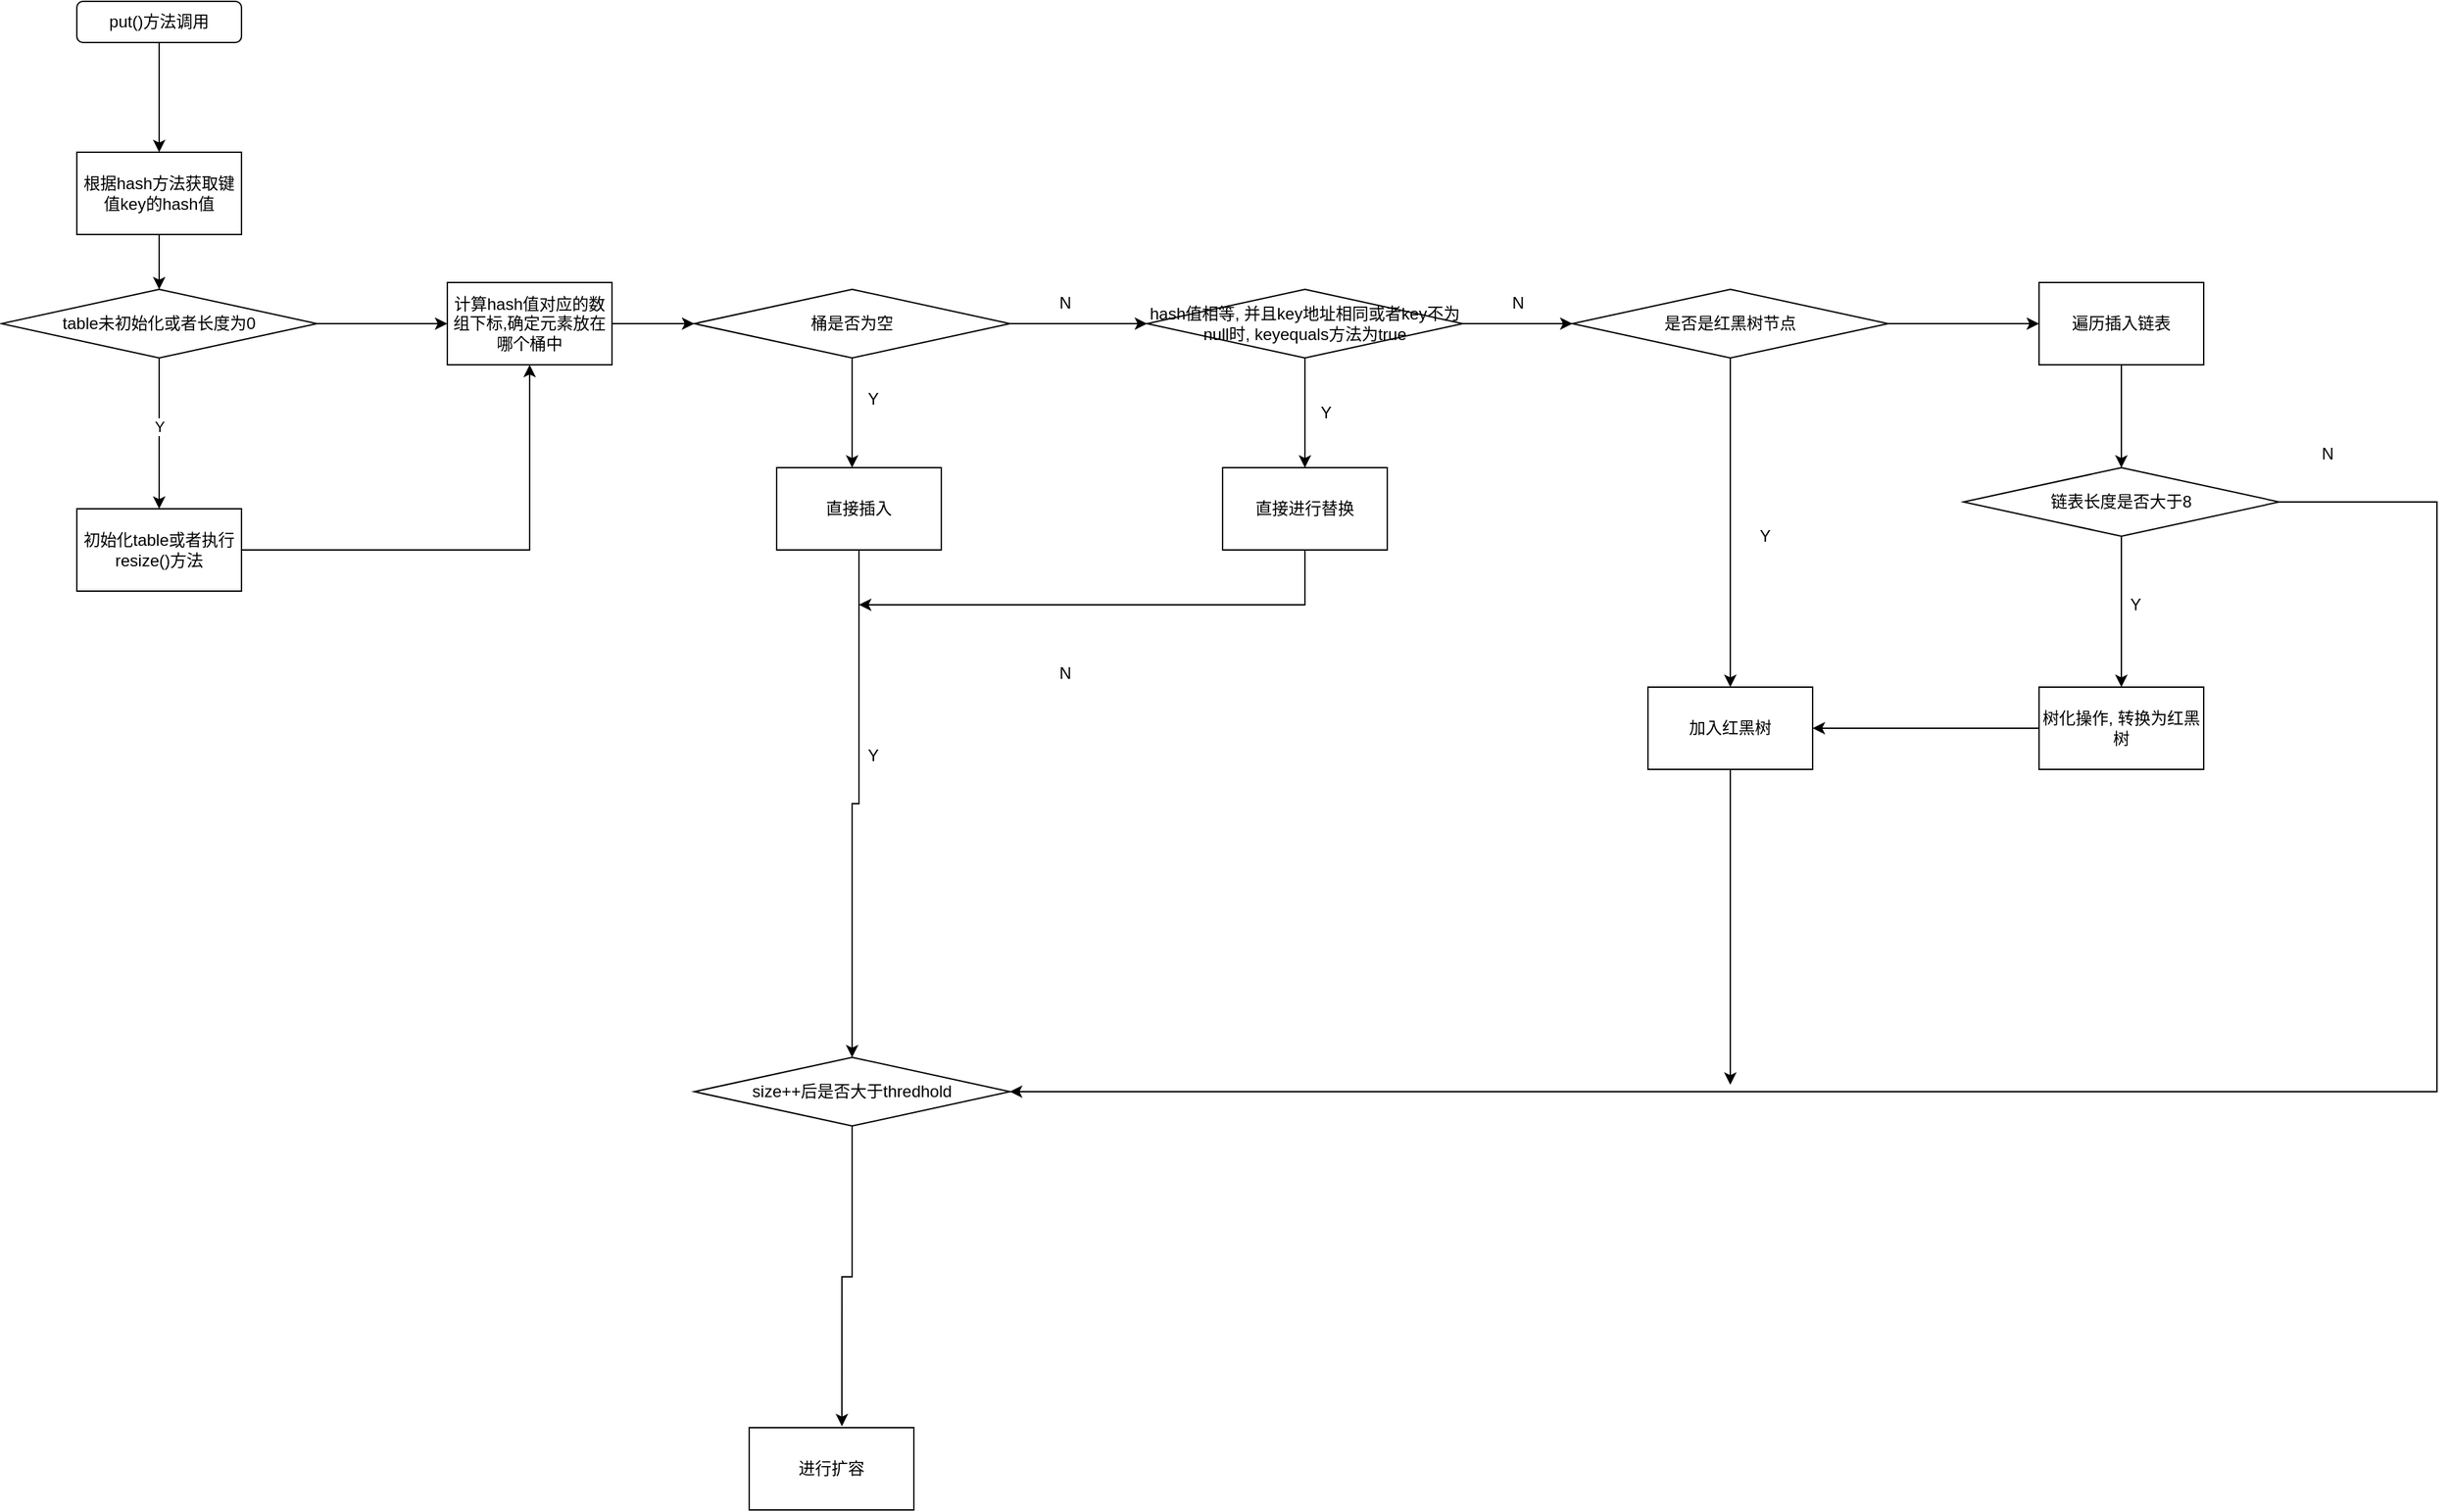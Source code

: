 <mxfile version="14.6.6" type="github">
  <diagram name="Page-1" id="74e2e168-ea6b-b213-b513-2b3c1d86103e">
    <mxGraphModel dx="2148" dy="1538" grid="1" gridSize="10" guides="1" tooltips="1" connect="1" arrows="1" fold="1" page="1" pageScale="1" pageWidth="1100" pageHeight="850" background="#ffffff" math="0" shadow="0">
      <root>
        <mxCell id="0" />
        <mxCell id="1" parent="0" />
        <mxCell id="Ww_m-k0TxmTu3c4wuzPJ-3" style="edgeStyle=orthogonalEdgeStyle;rounded=0;orthogonalLoop=1;jettySize=auto;html=1;exitX=0.5;exitY=1;exitDx=0;exitDy=0;entryX=0.5;entryY=0;entryDx=0;entryDy=0;" edge="1" parent="1" source="Ww_m-k0TxmTu3c4wuzPJ-1">
          <mxGeometry relative="1" as="geometry">
            <mxPoint x="150" y="330" as="targetPoint" />
          </mxGeometry>
        </mxCell>
        <mxCell id="Ww_m-k0TxmTu3c4wuzPJ-1" value="put()方法调用" style="rounded=1;whiteSpace=wrap;html=1;" vertex="1" parent="1">
          <mxGeometry x="90" y="220" width="120" height="30" as="geometry" />
        </mxCell>
        <mxCell id="Ww_m-k0TxmTu3c4wuzPJ-24" style="edgeStyle=orthogonalEdgeStyle;rounded=0;orthogonalLoop=1;jettySize=auto;html=1;exitX=1;exitY=0.5;exitDx=0;exitDy=0;entryX=0.5;entryY=1;entryDx=0;entryDy=0;" edge="1" parent="1" source="Ww_m-k0TxmTu3c4wuzPJ-5" target="Ww_m-k0TxmTu3c4wuzPJ-23">
          <mxGeometry relative="1" as="geometry" />
        </mxCell>
        <mxCell id="Ww_m-k0TxmTu3c4wuzPJ-5" value="初始化table或者执行resize()方法" style="rounded=0;whiteSpace=wrap;html=1;" vertex="1" parent="1">
          <mxGeometry x="90" y="590" width="120" height="60" as="geometry" />
        </mxCell>
        <mxCell id="Ww_m-k0TxmTu3c4wuzPJ-16" style="edgeStyle=orthogonalEdgeStyle;rounded=0;orthogonalLoop=1;jettySize=auto;html=1;exitX=0.5;exitY=1;exitDx=0;exitDy=0;entryX=0.5;entryY=0;entryDx=0;entryDy=0;" edge="1" parent="1" source="Ww_m-k0TxmTu3c4wuzPJ-9" target="Ww_m-k0TxmTu3c4wuzPJ-15">
          <mxGeometry relative="1" as="geometry" />
        </mxCell>
        <mxCell id="Ww_m-k0TxmTu3c4wuzPJ-9" value="根据hash方法获取键值key的hash值" style="rounded=0;whiteSpace=wrap;html=1;" vertex="1" parent="1">
          <mxGeometry x="90" y="330" width="120" height="60" as="geometry" />
        </mxCell>
        <mxCell id="Ww_m-k0TxmTu3c4wuzPJ-30" style="edgeStyle=orthogonalEdgeStyle;rounded=0;orthogonalLoop=1;jettySize=auto;html=1;exitX=0.5;exitY=1;exitDx=0;exitDy=0;" edge="1" parent="1" source="Ww_m-k0TxmTu3c4wuzPJ-12">
          <mxGeometry relative="1" as="geometry">
            <mxPoint x="655" y="560" as="targetPoint" />
          </mxGeometry>
        </mxCell>
        <mxCell id="Ww_m-k0TxmTu3c4wuzPJ-41" style="edgeStyle=orthogonalEdgeStyle;rounded=0;orthogonalLoop=1;jettySize=auto;html=1;exitX=1;exitY=0.5;exitDx=0;exitDy=0;" edge="1" parent="1" source="Ww_m-k0TxmTu3c4wuzPJ-12">
          <mxGeometry relative="1" as="geometry">
            <mxPoint x="870" y="455" as="targetPoint" />
          </mxGeometry>
        </mxCell>
        <mxCell id="Ww_m-k0TxmTu3c4wuzPJ-12" value="桶是否为空" style="rhombus;whiteSpace=wrap;html=1;" vertex="1" parent="1">
          <mxGeometry x="540" y="430" width="230" height="50" as="geometry" />
        </mxCell>
        <mxCell id="Ww_m-k0TxmTu3c4wuzPJ-17" style="edgeStyle=orthogonalEdgeStyle;rounded=0;orthogonalLoop=1;jettySize=auto;html=1;exitX=0.5;exitY=1;exitDx=0;exitDy=0;entryX=0.5;entryY=0;entryDx=0;entryDy=0;" edge="1" parent="1" source="Ww_m-k0TxmTu3c4wuzPJ-15" target="Ww_m-k0TxmTu3c4wuzPJ-5">
          <mxGeometry relative="1" as="geometry">
            <Array as="points">
              <mxPoint x="150" y="540" />
              <mxPoint x="150" y="540" />
            </Array>
          </mxGeometry>
        </mxCell>
        <mxCell id="Ww_m-k0TxmTu3c4wuzPJ-21" value="Y" style="edgeLabel;html=1;align=center;verticalAlign=middle;resizable=0;points=[];" vertex="1" connectable="0" parent="Ww_m-k0TxmTu3c4wuzPJ-17">
          <mxGeometry x="0.309" y="-1" relative="1" as="geometry">
            <mxPoint x="1" y="-22" as="offset" />
          </mxGeometry>
        </mxCell>
        <mxCell id="Ww_m-k0TxmTu3c4wuzPJ-22" style="edgeStyle=orthogonalEdgeStyle;rounded=0;orthogonalLoop=1;jettySize=auto;html=1;exitX=1;exitY=0.5;exitDx=0;exitDy=0;" edge="1" parent="1" source="Ww_m-k0TxmTu3c4wuzPJ-15">
          <mxGeometry relative="1" as="geometry">
            <mxPoint x="360" y="455" as="targetPoint" />
          </mxGeometry>
        </mxCell>
        <mxCell id="Ww_m-k0TxmTu3c4wuzPJ-15" value="table未初始化或者长度为0" style="rhombus;whiteSpace=wrap;html=1;" vertex="1" parent="1">
          <mxGeometry x="35" y="430" width="230" height="50" as="geometry" />
        </mxCell>
        <mxCell id="Ww_m-k0TxmTu3c4wuzPJ-25" style="edgeStyle=orthogonalEdgeStyle;rounded=0;orthogonalLoop=1;jettySize=auto;html=1;exitX=1;exitY=0.5;exitDx=0;exitDy=0;entryX=0;entryY=0.5;entryDx=0;entryDy=0;" edge="1" parent="1" source="Ww_m-k0TxmTu3c4wuzPJ-23" target="Ww_m-k0TxmTu3c4wuzPJ-12">
          <mxGeometry relative="1" as="geometry" />
        </mxCell>
        <mxCell id="Ww_m-k0TxmTu3c4wuzPJ-23" value="&lt;span&gt;计算hash值对应的数组下标,&lt;/span&gt;&lt;span&gt;确定元素放在哪个桶中&lt;/span&gt;" style="rounded=0;whiteSpace=wrap;html=1;" vertex="1" parent="1">
          <mxGeometry x="360" y="425" width="120" height="60" as="geometry" />
        </mxCell>
        <mxCell id="Ww_m-k0TxmTu3c4wuzPJ-32" style="edgeStyle=orthogonalEdgeStyle;rounded=0;orthogonalLoop=1;jettySize=auto;html=1;exitX=0.5;exitY=1;exitDx=0;exitDy=0;entryX=0.5;entryY=0;entryDx=0;entryDy=0;" edge="1" parent="1" source="Ww_m-k0TxmTu3c4wuzPJ-31" target="Ww_m-k0TxmTu3c4wuzPJ-33">
          <mxGeometry relative="1" as="geometry">
            <mxPoint x="660" y="700" as="targetPoint" />
            <Array as="points" />
          </mxGeometry>
        </mxCell>
        <mxCell id="Ww_m-k0TxmTu3c4wuzPJ-31" value="直接插入" style="rounded=0;whiteSpace=wrap;html=1;" vertex="1" parent="1">
          <mxGeometry x="600" y="560" width="120" height="60" as="geometry" />
        </mxCell>
        <mxCell id="Ww_m-k0TxmTu3c4wuzPJ-36" style="edgeStyle=orthogonalEdgeStyle;rounded=0;orthogonalLoop=1;jettySize=auto;html=1;exitX=0.5;exitY=1;exitDx=0;exitDy=0;entryX=0.563;entryY=-0.017;entryDx=0;entryDy=0;entryPerimeter=0;" edge="1" parent="1" source="Ww_m-k0TxmTu3c4wuzPJ-33" target="Ww_m-k0TxmTu3c4wuzPJ-37">
          <mxGeometry relative="1" as="geometry">
            <mxPoint x="660" y="800" as="targetPoint" />
          </mxGeometry>
        </mxCell>
        <mxCell id="Ww_m-k0TxmTu3c4wuzPJ-33" value="size++后是否大于thredhold" style="rhombus;whiteSpace=wrap;html=1;" vertex="1" parent="1">
          <mxGeometry x="540" y="990" width="230" height="50" as="geometry" />
        </mxCell>
        <mxCell id="Ww_m-k0TxmTu3c4wuzPJ-34" value="Y" style="text;html=1;align=center;verticalAlign=middle;resizable=0;points=[];autosize=1;strokeColor=none;" vertex="1" parent="1">
          <mxGeometry x="660" y="500" width="20" height="20" as="geometry" />
        </mxCell>
        <mxCell id="Ww_m-k0TxmTu3c4wuzPJ-37" value="进行扩容" style="rounded=0;whiteSpace=wrap;html=1;" vertex="1" parent="1">
          <mxGeometry x="580" y="1260" width="120" height="60" as="geometry" />
        </mxCell>
        <mxCell id="Ww_m-k0TxmTu3c4wuzPJ-38" value="Y" style="text;html=1;align=center;verticalAlign=middle;resizable=0;points=[];autosize=1;strokeColor=none;" vertex="1" parent="1">
          <mxGeometry x="660" y="760" width="20" height="20" as="geometry" />
        </mxCell>
        <mxCell id="Ww_m-k0TxmTu3c4wuzPJ-52" style="edgeStyle=orthogonalEdgeStyle;rounded=0;orthogonalLoop=1;jettySize=auto;html=1;exitX=0.5;exitY=1;exitDx=0;exitDy=0;" edge="1" parent="1" source="Ww_m-k0TxmTu3c4wuzPJ-44">
          <mxGeometry relative="1" as="geometry">
            <mxPoint x="985" y="570" as="targetPoint" />
          </mxGeometry>
        </mxCell>
        <mxCell id="Ww_m-k0TxmTu3c4wuzPJ-59" style="edgeStyle=orthogonalEdgeStyle;rounded=0;orthogonalLoop=1;jettySize=auto;html=1;exitX=0.5;exitY=1;exitDx=0;exitDy=0;" edge="1" parent="1" source="Ww_m-k0TxmTu3c4wuzPJ-44">
          <mxGeometry relative="1" as="geometry">
            <mxPoint x="985" y="560" as="targetPoint" />
          </mxGeometry>
        </mxCell>
        <mxCell id="Ww_m-k0TxmTu3c4wuzPJ-62" style="edgeStyle=orthogonalEdgeStyle;rounded=0;orthogonalLoop=1;jettySize=auto;html=1;exitX=1;exitY=0.5;exitDx=0;exitDy=0;entryX=0;entryY=0.5;entryDx=0;entryDy=0;" edge="1" parent="1" source="Ww_m-k0TxmTu3c4wuzPJ-44" target="Ww_m-k0TxmTu3c4wuzPJ-61">
          <mxGeometry relative="1" as="geometry" />
        </mxCell>
        <mxCell id="Ww_m-k0TxmTu3c4wuzPJ-44" value="hash值相等, 并且key地址相同或者key不为null时, keyequals方法为true" style="rhombus;whiteSpace=wrap;html=1;" vertex="1" parent="1">
          <mxGeometry x="870" y="430" width="230" height="50" as="geometry" />
        </mxCell>
        <mxCell id="Ww_m-k0TxmTu3c4wuzPJ-45" value="N" style="text;html=1;align=center;verticalAlign=middle;resizable=0;points=[];autosize=1;strokeColor=none;" vertex="1" parent="1">
          <mxGeometry x="800" y="430" width="20" height="20" as="geometry" />
        </mxCell>
        <mxCell id="Ww_m-k0TxmTu3c4wuzPJ-51" value="N" style="text;html=1;align=center;verticalAlign=middle;resizable=0;points=[];autosize=1;strokeColor=none;" vertex="1" parent="1">
          <mxGeometry x="800" y="700" width="20" height="20" as="geometry" />
        </mxCell>
        <mxCell id="Ww_m-k0TxmTu3c4wuzPJ-53" value="Y" style="text;html=1;align=center;verticalAlign=middle;resizable=0;points=[];autosize=1;strokeColor=none;" vertex="1" parent="1">
          <mxGeometry x="990" y="510" width="20" height="20" as="geometry" />
        </mxCell>
        <mxCell id="Ww_m-k0TxmTu3c4wuzPJ-60" style="edgeStyle=orthogonalEdgeStyle;rounded=0;orthogonalLoop=1;jettySize=auto;html=1;exitX=0.5;exitY=1;exitDx=0;exitDy=0;" edge="1" parent="1" source="Ww_m-k0TxmTu3c4wuzPJ-54">
          <mxGeometry relative="1" as="geometry">
            <mxPoint x="660" y="660" as="targetPoint" />
            <Array as="points">
              <mxPoint x="985" y="660" />
              <mxPoint x="660" y="660" />
            </Array>
          </mxGeometry>
        </mxCell>
        <mxCell id="Ww_m-k0TxmTu3c4wuzPJ-54" value="直接进行替换" style="rounded=0;whiteSpace=wrap;html=1;" vertex="1" parent="1">
          <mxGeometry x="925" y="560" width="120" height="60" as="geometry" />
        </mxCell>
        <mxCell id="Ww_m-k0TxmTu3c4wuzPJ-64" style="edgeStyle=orthogonalEdgeStyle;rounded=0;orthogonalLoop=1;jettySize=auto;html=1;exitX=0.5;exitY=1;exitDx=0;exitDy=0;entryX=0.5;entryY=0;entryDx=0;entryDy=0;" edge="1" parent="1" source="Ww_m-k0TxmTu3c4wuzPJ-61" target="Ww_m-k0TxmTu3c4wuzPJ-65">
          <mxGeometry relative="1" as="geometry">
            <mxPoint x="1295" y="560" as="targetPoint" />
          </mxGeometry>
        </mxCell>
        <mxCell id="Ww_m-k0TxmTu3c4wuzPJ-68" style="edgeStyle=orthogonalEdgeStyle;rounded=0;orthogonalLoop=1;jettySize=auto;html=1;exitX=1;exitY=0.5;exitDx=0;exitDy=0;entryX=0;entryY=0.5;entryDx=0;entryDy=0;" edge="1" parent="1" source="Ww_m-k0TxmTu3c4wuzPJ-61" target="Ww_m-k0TxmTu3c4wuzPJ-67">
          <mxGeometry relative="1" as="geometry">
            <mxPoint x="1480" y="455" as="targetPoint" />
          </mxGeometry>
        </mxCell>
        <mxCell id="Ww_m-k0TxmTu3c4wuzPJ-61" value="是否是红黑树节点" style="rhombus;whiteSpace=wrap;html=1;" vertex="1" parent="1">
          <mxGeometry x="1180" y="430" width="230" height="50" as="geometry" />
        </mxCell>
        <mxCell id="Ww_m-k0TxmTu3c4wuzPJ-63" value="N" style="text;html=1;align=center;verticalAlign=middle;resizable=0;points=[];autosize=1;strokeColor=none;" vertex="1" parent="1">
          <mxGeometry x="1130" y="430" width="20" height="20" as="geometry" />
        </mxCell>
        <mxCell id="Ww_m-k0TxmTu3c4wuzPJ-81" style="edgeStyle=orthogonalEdgeStyle;rounded=0;orthogonalLoop=1;jettySize=auto;html=1;exitX=0.5;exitY=1;exitDx=0;exitDy=0;" edge="1" parent="1" source="Ww_m-k0TxmTu3c4wuzPJ-65">
          <mxGeometry relative="1" as="geometry">
            <mxPoint x="1295" y="1010" as="targetPoint" />
          </mxGeometry>
        </mxCell>
        <mxCell id="Ww_m-k0TxmTu3c4wuzPJ-65" value="加入红黑树" style="rounded=0;whiteSpace=wrap;html=1;" vertex="1" parent="1">
          <mxGeometry x="1235" y="720" width="120" height="60" as="geometry" />
        </mxCell>
        <mxCell id="Ww_m-k0TxmTu3c4wuzPJ-66" value="Y" style="text;html=1;align=center;verticalAlign=middle;resizable=0;points=[];autosize=1;strokeColor=none;" vertex="1" parent="1">
          <mxGeometry x="1310" y="600" width="20" height="20" as="geometry" />
        </mxCell>
        <mxCell id="Ww_m-k0TxmTu3c4wuzPJ-70" style="edgeStyle=orthogonalEdgeStyle;rounded=0;orthogonalLoop=1;jettySize=auto;html=1;exitX=0.5;exitY=1;exitDx=0;exitDy=0;entryX=0.5;entryY=0;entryDx=0;entryDy=0;" edge="1" parent="1" source="Ww_m-k0TxmTu3c4wuzPJ-67" target="Ww_m-k0TxmTu3c4wuzPJ-69">
          <mxGeometry relative="1" as="geometry" />
        </mxCell>
        <mxCell id="Ww_m-k0TxmTu3c4wuzPJ-67" value="遍历插入链表" style="rounded=0;whiteSpace=wrap;html=1;" vertex="1" parent="1">
          <mxGeometry x="1520" y="425" width="120" height="60" as="geometry" />
        </mxCell>
        <mxCell id="Ww_m-k0TxmTu3c4wuzPJ-71" style="edgeStyle=orthogonalEdgeStyle;rounded=0;orthogonalLoop=1;jettySize=auto;html=1;exitX=0.5;exitY=1;exitDx=0;exitDy=0;" edge="1" parent="1" source="Ww_m-k0TxmTu3c4wuzPJ-69">
          <mxGeometry relative="1" as="geometry">
            <mxPoint x="1580" y="720" as="targetPoint" />
          </mxGeometry>
        </mxCell>
        <mxCell id="Ww_m-k0TxmTu3c4wuzPJ-82" style="edgeStyle=orthogonalEdgeStyle;rounded=0;orthogonalLoop=1;jettySize=auto;html=1;exitX=1;exitY=0.5;exitDx=0;exitDy=0;entryX=1;entryY=0.5;entryDx=0;entryDy=0;" edge="1" parent="1" source="Ww_m-k0TxmTu3c4wuzPJ-69" target="Ww_m-k0TxmTu3c4wuzPJ-33">
          <mxGeometry relative="1" as="geometry">
            <mxPoint x="1010" y="1270" as="targetPoint" />
            <Array as="points">
              <mxPoint x="1810" y="585" />
              <mxPoint x="1810" y="1015" />
            </Array>
          </mxGeometry>
        </mxCell>
        <mxCell id="Ww_m-k0TxmTu3c4wuzPJ-69" value="链表长度是否大于8" style="rhombus;whiteSpace=wrap;html=1;" vertex="1" parent="1">
          <mxGeometry x="1465" y="560" width="230" height="50" as="geometry" />
        </mxCell>
        <mxCell id="Ww_m-k0TxmTu3c4wuzPJ-72" value="Y" style="text;html=1;align=center;verticalAlign=middle;resizable=0;points=[];autosize=1;strokeColor=none;" vertex="1" parent="1">
          <mxGeometry x="1580" y="650" width="20" height="20" as="geometry" />
        </mxCell>
        <mxCell id="Ww_m-k0TxmTu3c4wuzPJ-75" style="edgeStyle=orthogonalEdgeStyle;rounded=0;orthogonalLoop=1;jettySize=auto;html=1;exitX=0;exitY=0.5;exitDx=0;exitDy=0;entryX=1;entryY=0.5;entryDx=0;entryDy=0;" edge="1" parent="1" source="Ww_m-k0TxmTu3c4wuzPJ-74" target="Ww_m-k0TxmTu3c4wuzPJ-65">
          <mxGeometry relative="1" as="geometry" />
        </mxCell>
        <mxCell id="Ww_m-k0TxmTu3c4wuzPJ-74" value="树化操作, 转换为红黑树" style="rounded=0;whiteSpace=wrap;html=1;" vertex="1" parent="1">
          <mxGeometry x="1520" y="720" width="120" height="60" as="geometry" />
        </mxCell>
        <mxCell id="Ww_m-k0TxmTu3c4wuzPJ-85" value="N" style="text;html=1;align=center;verticalAlign=middle;resizable=0;points=[];autosize=1;strokeColor=none;" vertex="1" parent="1">
          <mxGeometry x="1720" y="540" width="20" height="20" as="geometry" />
        </mxCell>
      </root>
    </mxGraphModel>
  </diagram>
</mxfile>

